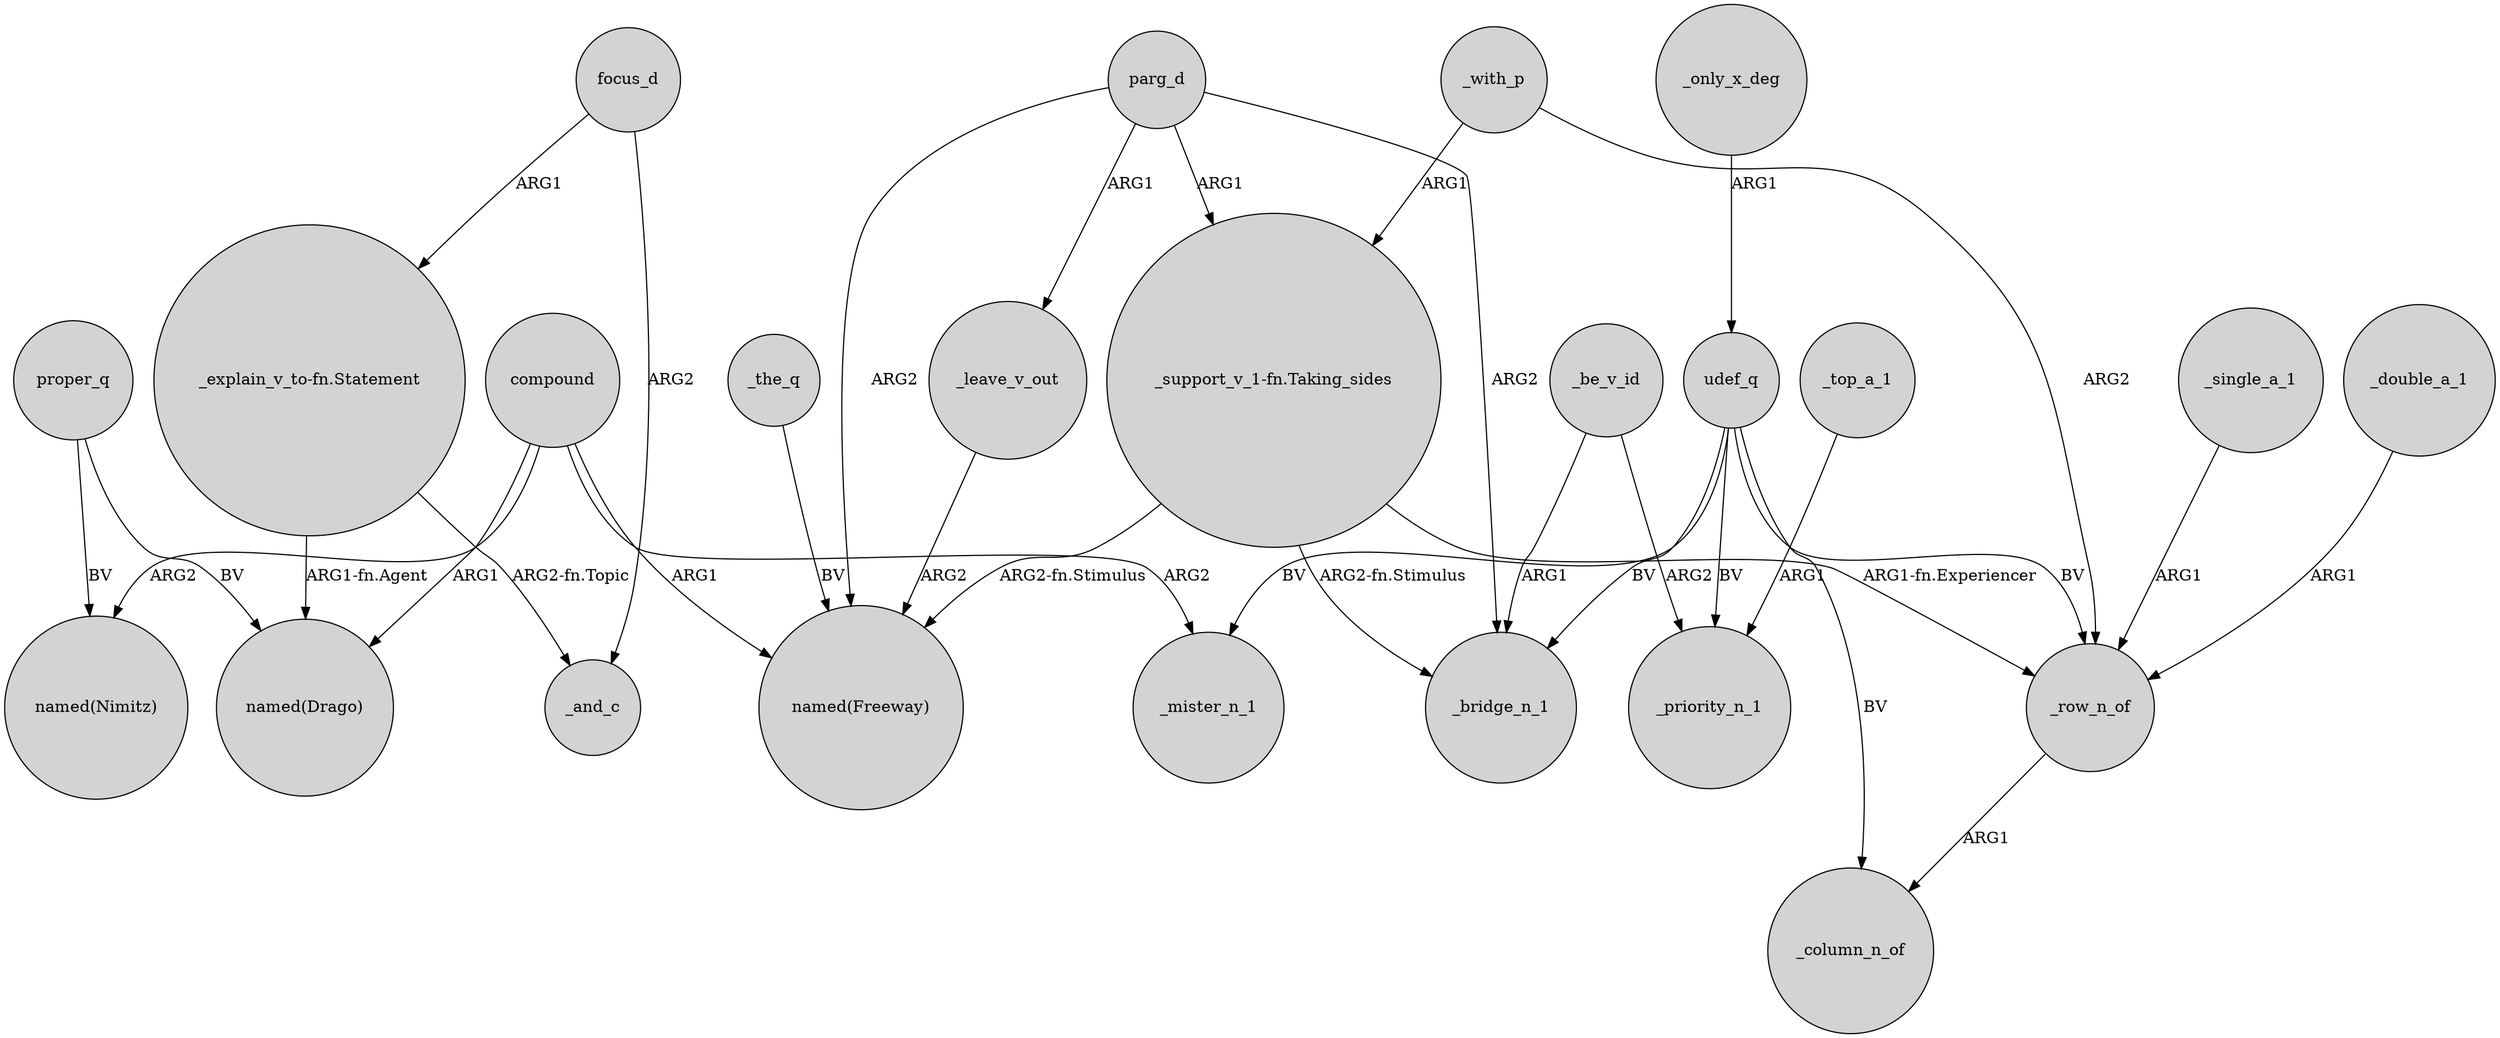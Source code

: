 digraph {
	node [shape=circle style=filled]
	proper_q -> "named(Nimitz)" [label=BV]
	_only_x_deg -> udef_q [label=ARG1]
	"_support_v_1-fn.Taking_sides" -> "named(Freeway)" [label="ARG2-fn.Stimulus"]
	focus_d -> "_explain_v_to-fn.Statement" [label=ARG1]
	compound -> _mister_n_1 [label=ARG2]
	udef_q -> _mister_n_1 [label=BV]
	parg_d -> _bridge_n_1 [label=ARG2]
	"_support_v_1-fn.Taking_sides" -> _bridge_n_1 [label="ARG2-fn.Stimulus"]
	compound -> "named(Nimitz)" [label=ARG2]
	_top_a_1 -> _priority_n_1 [label=ARG1]
	focus_d -> _and_c [label=ARG2]
	_leave_v_out -> "named(Freeway)" [label=ARG2]
	_row_n_of -> _column_n_of [label=ARG1]
	parg_d -> "named(Freeway)" [label=ARG2]
	_single_a_1 -> _row_n_of [label=ARG1]
	_be_v_id -> _priority_n_1 [label=ARG2]
	proper_q -> "named(Drago)" [label=BV]
	_with_p -> "_support_v_1-fn.Taking_sides" [label=ARG1]
	"_support_v_1-fn.Taking_sides" -> _row_n_of [label="ARG1-fn.Experiencer"]
	parg_d -> _leave_v_out [label=ARG1]
	_the_q -> "named(Freeway)" [label=BV]
	udef_q -> _row_n_of [label=BV]
	udef_q -> _column_n_of [label=BV]
	"_explain_v_to-fn.Statement" -> "named(Drago)" [label="ARG1-fn.Agent"]
	compound -> "named(Drago)" [label=ARG1]
	_with_p -> _row_n_of [label=ARG2]
	compound -> "named(Freeway)" [label=ARG1]
	udef_q -> _priority_n_1 [label=BV]
	_double_a_1 -> _row_n_of [label=ARG1]
	parg_d -> "_support_v_1-fn.Taking_sides" [label=ARG1]
	_be_v_id -> _bridge_n_1 [label=ARG1]
	"_explain_v_to-fn.Statement" -> _and_c [label="ARG2-fn.Topic"]
	udef_q -> _bridge_n_1 [label=BV]
}
